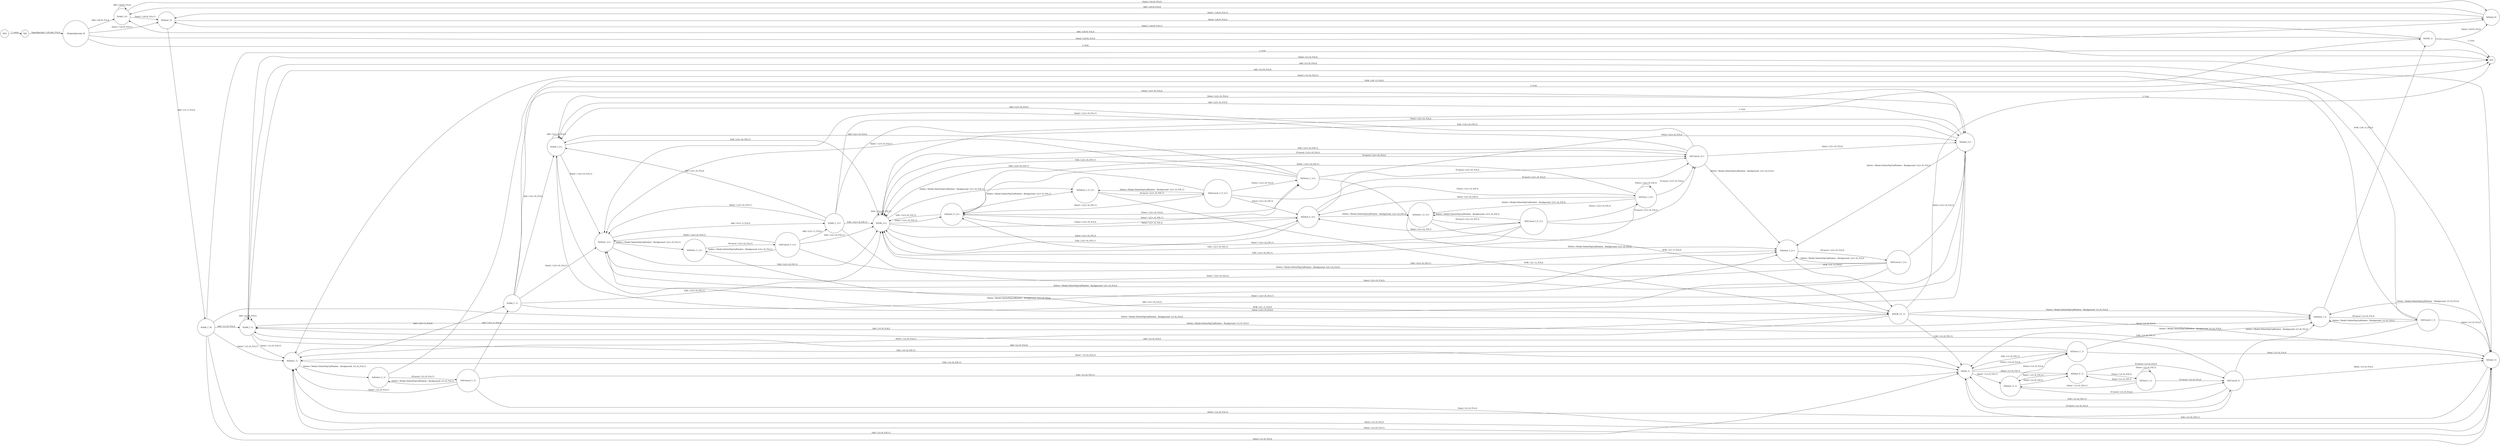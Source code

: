 digraph finite_state_machine {
	rankdir=LR;
	node [shape = circle];
	"S(0)" -> "S([)" [ label = "[ / enter" ];
	"S([)" -> "S(OpenSpecials_0)" [ label = "OpenSpecials / L(0,init)_F(A,I)" ];
	"S(Add_C_2+)" -> "S(Add_I_2+)" [ label = "Add / L(2+,0)_F(A,I)" ];
	"S(Add_C_2+)" -> "S(DataC_2+)" [ label = "DataC / L(2+,0)_F(A,C)" ];
	"S(Add_C_2+)" -> "S(DataI_2+)" [ label = "DataI / L(2+,0)_F(A,I)" ];
	"S(Add_C_2+)" -> "S(Delete_I_2+)" [ label = "Delete / Modal DeletePopUpWindow - Background: L(2+,0)_F(A,I)" ];
	"S(Add_C_2+)" -> "S(Edit_2+)" [ label = "Edit / L(2+,0)_F(E,C)" ];
	"S(Add_C_2+)" -> "S(])" [ label = "] / Exit" ];
	"S(Add_I_2+)" -> "S(Add_I_2+)" [ label = "Add / L(2+,0)_F(A,I)" ];
	"S(Add_I_2+)" -> "S(DataC_2+)" [ label = "DataC / L(2+,0)_F(A,C)" ];
	"S(Add_I_2+)" -> "S(DataI_2+)" [ label = "DataI / L(2+,0)_F(A,I)" ];
	"S(Add_I_2+)" -> "S(Delete_I_2+)" [ label = "Delete / Modal DeletePopUpWindow - Background: L(2+,0)_F(A,I)" ];
	"S(Add_I_2+)" -> "S(Edit_2+)" [ label = "Edit / L(2+,0)_F(E,C)" ];
	"S(DataC_2+)" -> "S(Add_C_2+)" [ label = "Add / L(2+,1)_F(A,I)" ];
	"S(DataC_2+)" -> "S(DataI_2+)" [ label = "DataI / L(2+,0)_F(A,I)" ];
	"S(DataC_2+)" -> "S(Edit_2+)" [ label = "Edit / L(2+,0)_F(E,C)" ];
	"S(DataC_2+)" -> "S(Delete_C_2+)" [ label = "Delete / Modal DeletePopUpWindow - Background: L(2+,0)_F(A,C)" ];
	"S(DataI_2+)" -> "S(Add_I_2+)" [ label = "Add / L(2+,0)_F(A,I)" ];
	"S(DataI_2+)" -> "S(DataC_2+)" [ label = "DataC / L(2+,0)_F(A,C)" ];
	"S(DataI_2+)" -> "S(Delete_I_2+)" [ label = "Delete / Modal DeletePopUpWindow - Background: L(2+,0)_F(A,I)" ];
	"S(DataI_2+)" -> "S(Edit_2+)" [ label = "Edit / L(2+,0)_F(E,C)" ];
	"S(Delete_I_2+)" -> "S(DCancel_I_2+)" [ label = "DCancel / L(2+,0)_F(A,I)" ];
	"S(Delete_I_2+)" -> "S(DOK_2+_1)" [ label = "DOK / L(1,-1)_F(A,I)" ];
	"S(Edit_2+)" -> "S(Edit_2+)" [ label = "Edit / L(2+,0)_F(E,C)" ];
	"S(Edit_2+)" -> "S(DataC_E_2+)" [ label = "DataC / L(2+,0)_F(E,C)" ];
	"S(Edit_2+)" -> "S(DataI_E_2+)" [ label = "DataI / L(2+,0)_F(E,I)" ];
	"S(Edit_2+)" -> "S(ECancel_2+)" [ label = "ECancel / L(2+,0)_F(A,I)" ];
	"S(Edit_2+)" -> "S(ESave_C_2+)" [ label = "ESave / L(2+,0)_F(A,I)" ];
	"S(Edit_2+)" -> "S(Delete_C_E_2+)" [ label = "Delete / Modal DeletePopUpWindow - Background: L(2+,0)_F(E,C)" ];
	"S(DCancel_I_2+)" -> "S(Add_I_2+)" [ label = "Add / L(2+,0)_F(A,I)" ];
	"S(DCancel_I_2+)" -> "S(DataC_2+)" [ label = "DataC / L(2+,0)_F(A,C)" ];
	"S(DCancel_I_2+)" -> "S(DataI_2+)" [ label = "DataI / L(2+,0)_F(A,I)" ];
	"S(DCancel_I_2+)" -> "S(Delete_I_2+)" [ label = "Delete / Modal DeletePopUpWindow - Background: L(2+,0)_F(A,I)" ];
	"S(DCancel_I_2+)" -> "S(Edit_2+)" [ label = "Edit / L(2+,0)_F(E,C)" ];
	"S(Delete_C_2+)" -> "S(DCancel_C_2+)" [ label = "DCancel / L(2+,0)_F(A,C)" ];
	"S(Delete_C_2+)" -> "S(DOK_2+_1)" [ label = "DOK / L(1,-1)_F(A,I)" ];
	"S(DCancel_C_2+)" -> "S(Add_C_2+)" [ label = "Add / L(2+,1)_F(A,I)" ];
	"S(DCancel_C_2+)" -> "S(DataC_2+)" [ label = "DataC / L(2+,0)_F(A,C)" ];
	"S(DCancel_C_2+)" -> "S(DataI_2+)" [ label = "DataI / L(2+,0)_F(A,I)" ];
	"S(DCancel_C_2+)" -> "S(Edit_2+)" [ label = "Edit / L(2+,0)_F(E,C)" ];
	"S(DCancel_C_2+)" -> "S(Delete_C_2+)" [ label = "Delete / Modal DeletePopUpWindow - Background: L(2+,0)_F(A,C)" ];
	"S(DataC_E_2+)" -> "S(Edit_2+)" [ label = "Edit / L(2+,0)_F(E,C)" ];
	"S(DataC_E_2+)" -> "S(DataI_E_2+)" [ label = "DataI / L(2+,0)_F(E,I)" ];
	"S(DataC_E_2+)" -> "S(ECancel_2+)" [ label = "ECancel / L(2+,0)_F(A,I)" ];
	"S(DataC_E_2+)" -> "S(ESave_C_2+)" [ label = "ESave / L(2+,0)_F(A,I)" ];
	"S(DataC_E_2+)" -> "S(Delete_C_E_2+)" [ label = "Delete / Modal DeletePopUpWindow - Background: L(2+,0)_F(E,C)" ];
	"S(DataI_E_2+)" -> "S(Edit_2+)" [ label = "Edit / L(2+,0)_F(E,C)" ];
	"S(DataI_E_2+)" -> "S(DataC_E_2+)" [ label = "DataC / L(2+,0)_F(E,C)" ];
	"S(DataI_E_2+)" -> "S(ECancel_2+)" [ label = "ECancel / L(2+,0)_F(A,I)" ];
	"S(DataI_E_2+)" -> "S(ESave_I_2+)" [ label = "ESave / L(2+,0)_F(E,I)" ];
	"S(DataI_E_2+)" -> "S(Delete_I_E_2+)" [ label = "Delete / Modal DeletePopUpWindow - Background: L(2+,0)_F(E,I)" ];
	"S(ECancel_2+)" -> "S(Add_I_2+)" [ label = "Add / L(2+,0)_F(A,I)" ];
	"S(ECancel_2+)" -> "S(DataC_2+)" [ label = "DataC / L(2+,0)_F(A,C)" ];
	"S(ECancel_2+)" -> "S(DataI_2+)" [ label = "DataI / L(2+,0)_F(A,I)" ];
	"S(ECancel_2+)" -> "S(Delete_I_2+)" [ label = "Delete / Modal DeletePopUpWindow - Background: L(2+,0)_F(A,I)" ];
	"S(ECancel_2+)" -> "S(Edit_2+)" [ label = "Edit / L(2+,0)_F(E,C)" ];
	"S(ESave_C_2+)" -> "S(Add_I_2+)" [ label = "Add / L(2+,0)_F(A,I)" ];
	"S(ESave_C_2+)" -> "S(DataC_2+)" [ label = "DataC / L(2+,0)_F(A,C)" ];
	"S(ESave_C_2+)" -> "S(DataI_2+)" [ label = "DataI / L(2+,0)_F(A,I)" ];
	"S(ESave_C_2+)" -> "S(Delete_I_2+)" [ label = "Delete / Modal DeletePopUpWindow - Background: L(2+,0)_F(A,I)" ];
	"S(ESave_C_2+)" -> "S(Edit_2+)" [ label = "Edit / L(2+,0)_F(E,C)" ];
	"S(ESave_I_2+)" -> "S(Edit_2+)" [ label = "Edit / L(2+,0)_F(E,C)" ];
	"S(ESave_I_2+)" -> "S(DataC_E_2+)" [ label = "DataC / L(2+,0)_F(E,C)" ];
	"S(ESave_I_2+)" -> "S(DataI_E_2+)" [ label = "DataI / L(2+,0)_F(E,I)" ];
	"S(ESave_I_2+)" -> "S(ECancel_2+)" [ label = "ECancel / L(2+,0)_F(A,I)" ];
	"S(ESave_I_2+)" -> "S(ESave_I_2+)" [ label = "ESave / L(2+,0)_F(E,I)" ];
	"S(ESave_I_2+)" -> "S(Delete_I_E_2+)" [ label = "Delete / Modal DeletePopUpWindow - Background: L(2+,0)_F(E,I)" ];
	"S(Delete_C_E_2+)" -> "S(DCancel_C_E_2+)" [ label = "DCancel / L(2+,0)_F(E,C)" ];
	"S(Delete_C_E_2+)" -> "S(DOK_2+_1)" [ label = "DOK / L(1,-1)_F(A,I)" ];
	"S(Delete_I_E_2+)" -> "S(DCancel_I_E_2+)" [ label = "DCancel / L(2+,0)_F(E,I)" ];
	"S(Delete_I_E_2+)" -> "S(DOK_2+_1)" [ label = "DOK / L(1,-1)_F(A,I)" ];
	"S(DCancel_C_E_2+)" -> "S(Edit_2+)" [ label = "Edit / L(2+,0)_F(E,C)" ];
	"S(DCancel_C_E_2+)" -> "S(DataC_E_2+)" [ label = "DataC / L(2+,0)_F(E,C)" ];
	"S(DCancel_C_E_2+)" -> "S(DataI_E_2+)" [ label = "DataI / L(2+,0)_F(E,I)" ];
	"S(DCancel_C_E_2+)" -> "S(ECancel_2+)" [ label = "ECancel / L(2+,0)_F(A,I)" ];
	"S(DCancel_C_E_2+)" -> "S(ESave_C_2+)" [ label = "ESave / L(2+,0)_F(A,I)" ];
	"S(DCancel_C_E_2+)" -> "S(Delete_C_E_2+)" [ label = "Delete / Modal DeletePopUpWindow - Background: L(2+,0)_F(E,C)" ];
	"S(DCancel_I_E_2+)" -> "S(Edit_2+)" [ label = "Edit / L(2+,0)_F(E,C)" ];
	"S(DCancel_I_E_2+)" -> "S(DataC_E_2+)" [ label = "DataC / L(2+,0)_F(E,C)" ];
	"S(DCancel_I_E_2+)" -> "S(DataI_E_2+)" [ label = "DataI / L(2+,0)_F(E,I)" ];
	"S(DCancel_I_E_2+)" -> "S(ECancel_2+)" [ label = "ECancel / L(2+,0)_F(A,I)" ];
	"S(DCancel_I_E_2+)" -> "S(ESave_I_2+)" [ label = "ESave / L(2+,0)_F(E,I)" ];
	"S(DCancel_I_E_2+)" -> "S(Delete_I_E_2+)" [ label = "Delete / Modal DeletePopUpWindow - Background: L(2+,0)_F(E,I)" ];
	"S(Add_C_1)" -> "S(Add_I_2+)" [ label = "Add / L(2+,0)_F(A,I)" ];
	"S(Add_C_1)" -> "S(DataC_2+)" [ label = "DataC / L(2+,0)_F(A,C)" ];
	"S(Add_C_1)" -> "S(DataI_2+)" [ label = "DataI / L(2+,0)_F(A,I)" ];
	"S(Add_C_1)" -> "S(Delete_I_2+)" [ label = "Delete / Modal DeletePopUpWindow - Background: L(2+,0)_F(A,I)" ];
	"S(Add_C_1)" -> "S(Edit_2+)" [ label = "Edit / L(2+,0)_F(E,C)" ];
	"S(Add_C_1)" -> "S(])" [ label = "] / Exit" ];
	"S(Add_I_1)" -> "S(Add_I_1)" [ label = "Add / L(1,0)_F(A,I)" ];
	"S(Add_I_1)" -> "S(DataC_1)" [ label = "DataC / L(1,0)_F(A,C)" ];
	"S(Add_I_1)" -> "S(DataI_1)" [ label = "DataI / L(1,0)_F(A,I)" ];
	"S(Add_I_1)" -> "S(Delete_I_1)" [ label = "Delete / Modal DeletePopUpWindow - Background: L(1,0)_F(A,I)" ];
	"S(Add_I_1)" -> "S(Edit_1)" [ label = "Edit / L(1,0)_F(E,C)" ];
	"S(DataC_1)" -> "S(Add_C_1)" [ label = "Add / L(2+,1)_F(A,I)" ];
	"S(DataC_1)" -> "S(DataI_1)" [ label = "DataI / L(1,0)_F(A,I)" ];
	"S(DataC_1)" -> "S(Edit_1)" [ label = "Edit / L(1,0)_F(E,C)" ];
	"S(DataC_1)" -> "S(Delete_C_1)" [ label = "Delete / Modal DeletePopUpWindow - Background: L(1,0)_F(A,C)" ];
	"S(DataI_1)" -> "S(Add_I_1)" [ label = "Add / L(1,0)_F(A,I)" ];
	"S(DataI_1)" -> "S(DataC_1)" [ label = "DataC / L(1,0)_F(A,C)" ];
	"S(DataI_1)" -> "S(Delete_I_1)" [ label = "Delete / Modal DeletePopUpWindow - Background: L(1,0)_F(A,I)" ];
	"S(DataI_1)" -> "S(Edit_1)" [ label = "Edit / L(1,0)_F(E,C)" ];
	"S(Delete_I_1)" -> "S(DOK_1)" [ label = "DOK / L(0,-1)_F(A,I)" ];
	"S(Delete_I_1)" -> "S(DCancel_I_1)" [ label = "DCancel / L(1,0)_F(A,I)" ];
	"S(Edit_1)" -> "S(DataC_E_1)" [ label = "DataC / L(1,0)_F(E,C)" ];
	"S(Edit_1)" -> "S(DataI_E_1)" [ label = "DataI / L(1,0)_F(E,I)" ];
	"S(Edit_1)" -> "S(ECancel_1)" [ label = "ECancel / L(1,0)_F(A,I)" ];
	"S(Edit_1)" -> "S(ESave_C_1)" [ label = "ESave / L(1,0)_F(A,I)" ];
	"S(DOK_1)" -> "S(])" [ label = "] / Exit" ];
	"S(DOK_1)" -> "S(Add_I_0)" [ label = "Add / L(0,0)_F(A,I)" ];
	"S(DOK_1)" -> "S(DataC_0)" [ label = "DataC / L(0,0)_F(A,C)" ];
	"S(DOK_1)" -> "S(DataI_0)" [ label = "DataI / L(0,0)_F(A,I)" ];
	"S(DCancel_I_1)" -> "S(Add_I_1)" [ label = "Add / L(1,0)_F(A,I)" ];
	"S(DCancel_I_1)" -> "S(DataC_1)" [ label = "DataC / L(1,0)_F(A,C)" ];
	"S(DCancel_I_1)" -> "S(DataI_1)" [ label = "DataI / L(1,0)_F(A,I)" ];
	"S(DCancel_I_1)" -> "S(Delete_I_1)" [ label = "Delete / Modal DeletePopUpWindow - Background: L(1,0)_F(A,I)" ];
	"S(DCancel_I_1)" -> "S(Edit_1)" [ label = "Edit / L(1,0)_F(E,C)" ];
	"S(Delete_C_1)" -> "S(DOK_1)" [ label = "DOK / L(0,-1)_F(A,I)" ];
	"S(Delete_C_1)" -> "S(DCancel_C_1)" [ label = "DCancel / L(1,0)_F(A,C)" ];
	"S(DCancel_C_1)" -> "S(Add_C_1)" [ label = "Add / L(2+,1)_F(A,I)" ];
	"S(DCancel_C_1)" -> "S(DataC_1)" [ label = "DataC / L(1,0)_F(A,C)" ];
	"S(DCancel_C_1)" -> "S(DataI_1)" [ label = "DataI / L(1,0)_F(A,I)" ];
	"S(DCancel_C_1)" -> "S(Edit_1)" [ label = "Edit / L(1,0)_F(E,C)" ];
	"S(DCancel_C_1)" -> "S(Delete_C_1)" [ label = "Delete / Modal DeletePopUpWindow - Background: L(1,0)_F(A,C)" ];
	"S(DataC_E_1)" -> "S(DataI_E_1)" [ label = "DataI / L(1,0)_F(E,I)" ];
	"S(DataC_E_1)" -> "S(ECancel_1)" [ label = "ECancel / L(1,0)_F(A,I)" ];
	"S(DataC_E_1)" -> "S(ESave_C_1)" [ label = "ESave / L(1,0)_F(A,I)" ];
	"S(DataI_E_1)" -> "S(DataC_E_1)" [ label = "DataC / L(1,0)_F(E,C)" ];
	"S(DataI_E_1)" -> "S(ECancel_1)" [ label = "ECancel / L(1,0)_F(A,I)" ];
	"S(DataI_E_1)" -> "S(ESave_I_1)" [ label = "ESave / L(1,0)_F(E,I)" ];
	"S(ECancel_1)" -> "S(Add_I_1)" [ label = "Add / L(1,0)_F(A,I)" ];
	"S(ECancel_1)" -> "S(DataC_1)" [ label = "DataC / L(1,0)_F(A,C)" ];
	"S(ECancel_1)" -> "S(DataI_1)" [ label = "DataI / L(1,0)_F(A,I)" ];
	"S(ECancel_1)" -> "S(Delete_I_1)" [ label = "Delete / Modal DeletePopUpWindow - Background: L(1,0)_F(A,I)" ];
	"S(ECancel_1)" -> "S(Edit_1)" [ label = "Edit / L(1,0)_F(E,C)" ];
	"S(ESave_C_1)" -> "S(Add_I_1)" [ label = "Add / L(1,0)_F(A,I)" ];
	"S(ESave_C_1)" -> "S(DataC_1)" [ label = "DataC / L(1,0)_F(A,C)" ];
	"S(ESave_C_1)" -> "S(DataI_1)" [ label = "DataI / L(1,0)_F(A,I)" ];
	"S(ESave_C_1)" -> "S(Delete_I_1)" [ label = "Delete / Modal DeletePopUpWindow - Background: L(1,0)_F(A,I)" ];
	"S(ESave_C_1)" -> "S(Edit_1)" [ label = "Edit / L(1,0)_F(E,C)" ];
	"S(ESave_I_1)" -> "S(DataC_E_1)" [ label = "DataC / L(1,0)_F(E,C)" ];
	"S(ESave_I_1)" -> "S(DataI_E_1)" [ label = "DataI / L(1,0)_F(E,I)" ];
	"S(ESave_I_1)" -> "S(ECancel_1)" [ label = "ECancel / L(1,0)_F(A,I)" ];
	"S(ESave_I_1)" -> "S(ESave_I_1)" [ label = "ESave / L(1,0)_F(E,I)" ];
	"S(Add_C_0)" -> "S(])" [ label = "] / Exit" ];
	"S(Add_C_0)" -> "S(Add_I_1)" [ label = "Add / L(1,0)_F(A,I)" ];
	"S(Add_C_0)" -> "S(DataC_1)" [ label = "DataC / L(1,0)_F(A,C)" ];
	"S(Add_C_0)" -> "S(DataI_1)" [ label = "DataI / L(1,0)_F(A,I)" ];
	"S(Add_C_0)" -> "S(Delete_I_1)" [ label = "Delete / Modal DeletePopUpWindow - Background: L(1,0)_F(A,I)" ];
	"S(Add_C_0)" -> "S(Edit_1)" [ label = "Edit / L(1,0)_F(E,C)" ];
	"S(Add_I_0)" -> "S(Add_I_0)" [ label = "Add / L(0,0)_F(A,I)" ];
	"S(Add_I_0)" -> "S(DataC_0)" [ label = "DataC / L(0,0)_F(A,C)" ];
	"S(Add_I_0)" -> "S(DataI_0)" [ label = "DataI / L(0,0)_F(A,I)" ];
	"S(DataC_0)" -> "S(Add_C_0)" [ label = "Add / L(1,1)_F(A,I)" ];
	"S(DataC_0)" -> "S(DataI_0)" [ label = "DataI / L(0,0)_F(A,I)" ];
	"S(DataI_0)" -> "S(Add_I_0)" [ label = "Add / L(0,0)_F(A,I)" ];
	"S(DataI_0)" -> "S(DataC_0)" [ label = "DataC / L(0,0)_F(A,C)" ];
	"S(OpenSpecials_0)" -> "S(])" [ label = "] / Exit" ];
	"S(OpenSpecials_0)" -> "S(Add_I_0)" [ label = "Add / L(0,0)_F(A,I)" ];
	"S(OpenSpecials_0)" -> "S(DataC_0)" [ label = "DataC / L(0,0)_F(A,C)" ];
	"S(OpenSpecials_0)" -> "S(DataI_0)" [ label = "DataI / L(0,0)_F(A,I)" ];
	"S(DOK_2+_1)" -> "S(])" [ label = "] / Exit" ];
	"S(DOK_2+_1)" -> "S(Add_I_1)" [ label = "Add / L(1,0)_F(A,I)" ];
	"S(DOK_2+_1)" -> "S(DataC_1)" [ label = "DataC / L(1,0)_F(A,C)" ];
	"S(DOK_2+_1)" -> "S(DataI_1)" [ label = "DataI / L(1,0)_F(A,I)" ];
	"S(DOK_2+_1)" -> "S(Delete_I_1)" [ label = "Delete / Modal DeletePopUpWindow - Background: L(1,0)_F(A,I)" ];
	"S(DOK_2+_1)" -> "S(Edit_1)" [ label = "Edit / L(1,0)_F(E,C)" ];
}
